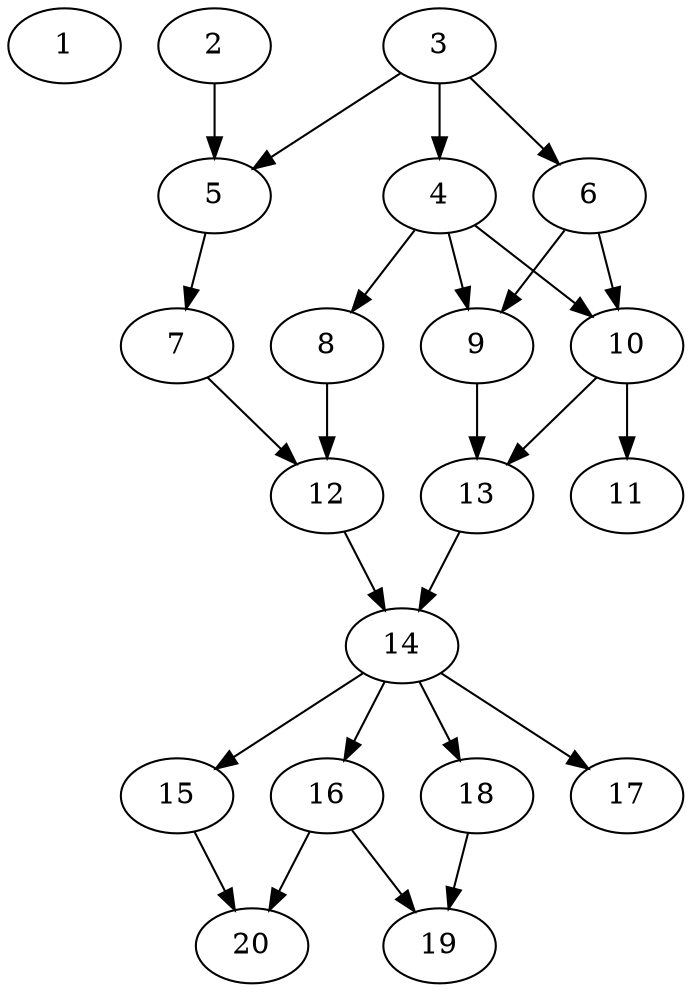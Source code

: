 // DAG automatically generated by daggen at Sat Jul 27 15:36:23 2019
// ./daggen --dot -n 20 --ccr 0.5 --fat 0.4 --regular 0.5 --density 0.7 --mindata 5242880 --maxdata 52428800 
digraph G {
  1 [size="71845888", alpha="0.02", expect_size="35922944"] 
  2 [size="69203968", alpha="0.01", expect_size="34601984"] 
  2 -> 5 [size ="34601984"]
  3 [size="58908672", alpha="0.00", expect_size="29454336"] 
  3 -> 4 [size ="29454336"]
  3 -> 5 [size ="29454336"]
  3 -> 6 [size ="29454336"]
  4 [size="48838656", alpha="0.20", expect_size="24419328"] 
  4 -> 8 [size ="24419328"]
  4 -> 9 [size ="24419328"]
  4 -> 10 [size ="24419328"]
  5 [size="97900544", alpha="0.06", expect_size="48950272"] 
  5 -> 7 [size ="48950272"]
  6 [size="33398784", alpha="0.09", expect_size="16699392"] 
  6 -> 9 [size ="16699392"]
  6 -> 10 [size ="16699392"]
  7 [size="100192256", alpha="0.10", expect_size="50096128"] 
  7 -> 12 [size ="50096128"]
  8 [size="23902208", alpha="0.02", expect_size="11951104"] 
  8 -> 12 [size ="11951104"]
  9 [size="77309952", alpha="0.19", expect_size="38654976"] 
  9 -> 13 [size ="38654976"]
  10 [size="37654528", alpha="0.16", expect_size="18827264"] 
  10 -> 11 [size ="18827264"]
  10 -> 13 [size ="18827264"]
  11 [size="60997632", alpha="0.03", expect_size="30498816"] 
  12 [size="69773312", alpha="0.03", expect_size="34886656"] 
  12 -> 14 [size ="34886656"]
  13 [size="74194944", alpha="0.15", expect_size="37097472"] 
  13 -> 14 [size ="37097472"]
  14 [size="75087872", alpha="0.13", expect_size="37543936"] 
  14 -> 15 [size ="37543936"]
  14 -> 16 [size ="37543936"]
  14 -> 17 [size ="37543936"]
  14 -> 18 [size ="37543936"]
  15 [size="73111552", alpha="0.00", expect_size="36555776"] 
  15 -> 20 [size ="36555776"]
  16 [size="101206016", alpha="0.12", expect_size="50603008"] 
  16 -> 19 [size ="50603008"]
  16 -> 20 [size ="50603008"]
  17 [size="50393088", alpha="0.02", expect_size="25196544"] 
  18 [size="97589248", alpha="0.14", expect_size="48794624"] 
  18 -> 19 [size ="48794624"]
  19 [size="11012096", alpha="0.17", expect_size="5506048"] 
  20 [size="99690496", alpha="0.03", expect_size="49845248"] 
}
